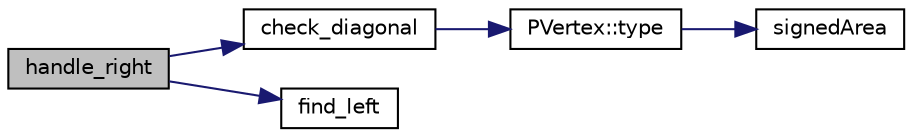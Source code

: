 digraph "handle_right"
{
 // LATEX_PDF_SIZE
  edge [fontname="Helvetica",fontsize="10",labelfontname="Helvetica",labelfontsize="10"];
  node [fontname="Helvetica",fontsize="10",shape=record];
  rankdir="LR";
  Node1 [label="handle_right",height=0.2,width=0.4,color="black", fillcolor="grey75", style="filled", fontcolor="black",tooltip=" "];
  Node1 -> Node2 [color="midnightblue",fontsize="10",style="solid",fontname="Helvetica"];
  Node2 [label="check_diagonal",height=0.2,width=0.4,color="black", fillcolor="white", style="filled",URL="$d6/d83/mtriangulate_8_c.html#a2f65d7c276ad04c7aac240e8f2231634",tooltip=" "];
  Node2 -> Node3 [color="midnightblue",fontsize="10",style="solid",fontname="Helvetica"];
  Node3 [label="PVertex::type",height=0.2,width=0.4,color="black", fillcolor="white", style="filled",URL="$de/d06/class_p_vertex.html#a3c0f16ac9ddf54c3d3ff225d31ab16b6",tooltip=" "];
  Node3 -> Node4 [color="midnightblue",fontsize="10",style="solid",fontname="Helvetica"];
  Node4 [label="signedArea",height=0.2,width=0.4,color="black", fillcolor="white", style="filled",URL="$d5/d00/point_8_c.html#ac3461a08db55ea6d28a406f79a317cbd",tooltip=" "];
  Node1 -> Node5 [color="midnightblue",fontsize="10",style="solid",fontname="Helvetica"];
  Node5 [label="find_left",height=0.2,width=0.4,color="black", fillcolor="white", style="filled",URL="$d6/d83/mtriangulate_8_c.html#ab6752c1a41d2c11d99767d6c7da24277",tooltip=" "];
}
